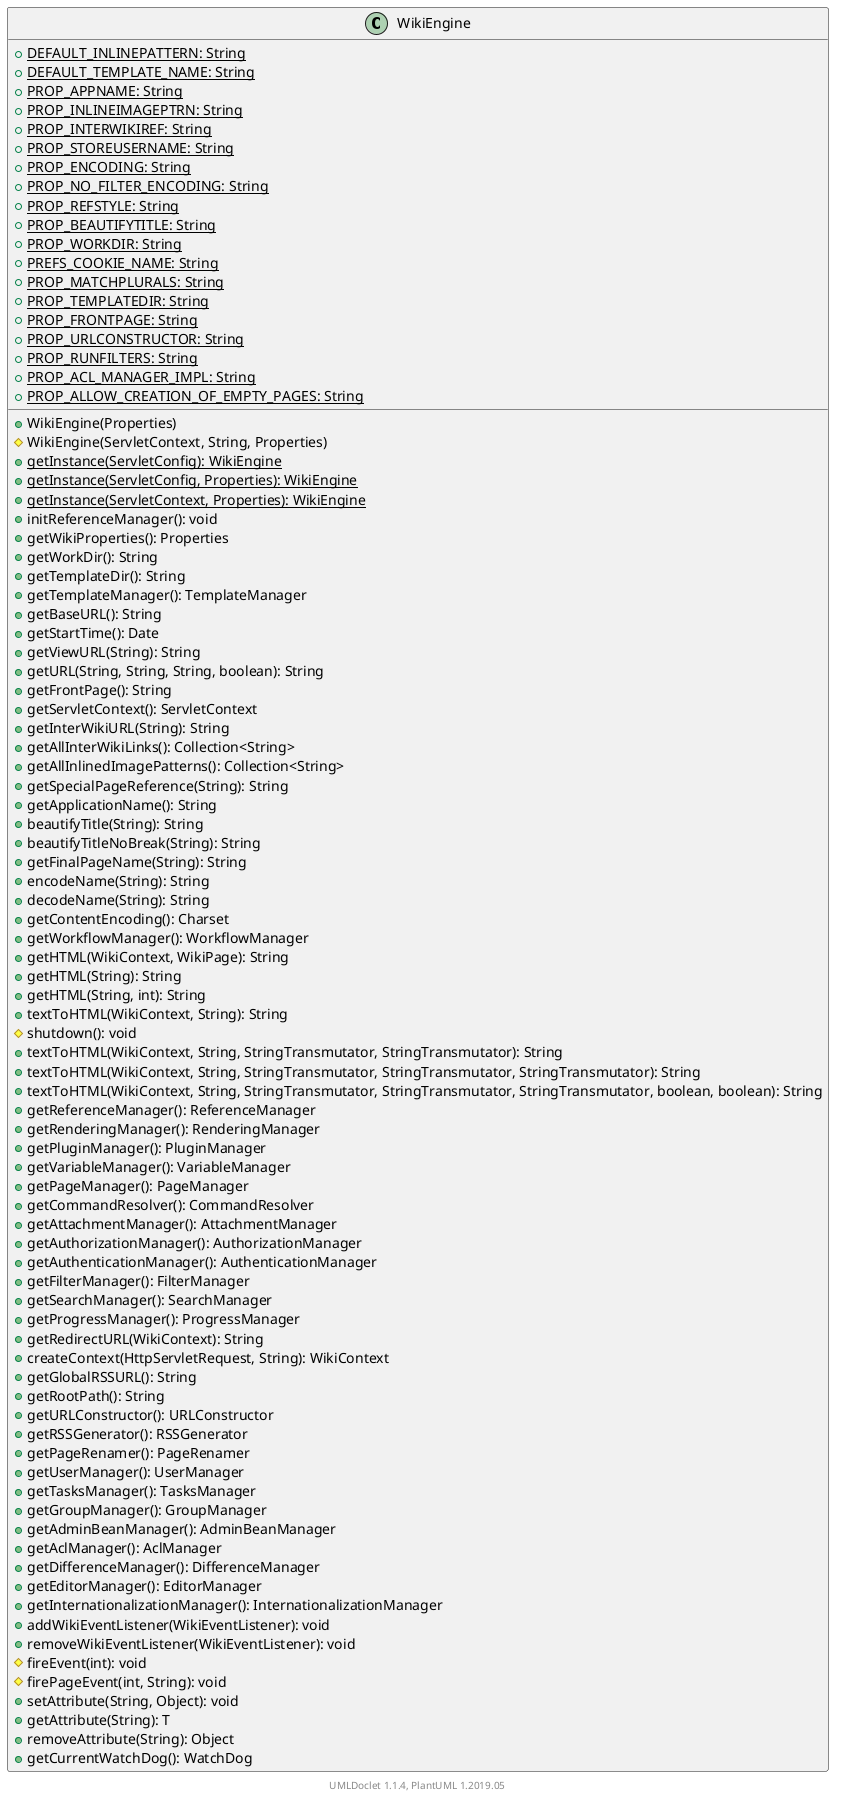 @startuml

    class WikiEngine [[WikiEngine.html]] {
        {static} +DEFAULT_INLINEPATTERN: String
        {static} +DEFAULT_TEMPLATE_NAME: String
        {static} +PROP_APPNAME: String
        {static} +PROP_INLINEIMAGEPTRN: String
        {static} +PROP_INTERWIKIREF: String
        {static} +PROP_STOREUSERNAME: String
        {static} +PROP_ENCODING: String
        {static} +PROP_NO_FILTER_ENCODING: String
        {static} +PROP_REFSTYLE: String
        {static} +PROP_BEAUTIFYTITLE: String
        {static} +PROP_WORKDIR: String
        {static} +PREFS_COOKIE_NAME: String
        {static} +PROP_MATCHPLURALS: String
        {static} +PROP_TEMPLATEDIR: String
        {static} +PROP_FRONTPAGE: String
        {static} +PROP_URLCONSTRUCTOR: String
        {static} +PROP_RUNFILTERS: String
        {static} +PROP_ACL_MANAGER_IMPL: String
        {static} +PROP_ALLOW_CREATION_OF_EMPTY_PAGES: String
        +WikiEngine(Properties)
        #WikiEngine(ServletContext, String, Properties)
        {static} +getInstance(ServletConfig): WikiEngine
        {static} +getInstance(ServletConfig, Properties): WikiEngine
        {static} +getInstance(ServletContext, Properties): WikiEngine
        +initReferenceManager(): void
        +getWikiProperties(): Properties
        +getWorkDir(): String
        +getTemplateDir(): String
        +getTemplateManager(): TemplateManager
        +getBaseURL(): String
        +getStartTime(): Date
        +getViewURL(String): String
        +getURL(String, String, String, boolean): String
        +getFrontPage(): String
        +getServletContext(): ServletContext
        +getInterWikiURL(String): String
        +getAllInterWikiLinks(): Collection<String>
        +getAllInlinedImagePatterns(): Collection<String>
        +getSpecialPageReference(String): String
        +getApplicationName(): String
        +beautifyTitle(String): String
        +beautifyTitleNoBreak(String): String
        +getFinalPageName(String): String
        +encodeName(String): String
        +decodeName(String): String
        +getContentEncoding(): Charset
        +getWorkflowManager(): WorkflowManager
        +getHTML(WikiContext, WikiPage): String
        +getHTML(String): String
        +getHTML(String, int): String
        +textToHTML(WikiContext, String): String
        #shutdown(): void
        +textToHTML(WikiContext, String, StringTransmutator, StringTransmutator): String
        +textToHTML(WikiContext, String, StringTransmutator, StringTransmutator, StringTransmutator): String
        +textToHTML(WikiContext, String, StringTransmutator, StringTransmutator, StringTransmutator, boolean, boolean): String
        +getReferenceManager(): ReferenceManager
        +getRenderingManager(): RenderingManager
        +getPluginManager(): PluginManager
        +getVariableManager(): VariableManager
        +getPageManager(): PageManager
        +getCommandResolver(): CommandResolver
        +getAttachmentManager(): AttachmentManager
        +getAuthorizationManager(): AuthorizationManager
        +getAuthenticationManager(): AuthenticationManager
        +getFilterManager(): FilterManager
        +getSearchManager(): SearchManager
        +getProgressManager(): ProgressManager
        +getRedirectURL(WikiContext): String
        +createContext(HttpServletRequest, String): WikiContext
        +getGlobalRSSURL(): String
        +getRootPath(): String
        +getURLConstructor(): URLConstructor
        +getRSSGenerator(): RSSGenerator
        +getPageRenamer(): PageRenamer
        +getUserManager(): UserManager
        +getTasksManager(): TasksManager
        +getGroupManager(): GroupManager
        +getAdminBeanManager(): AdminBeanManager
        +getAclManager(): AclManager
        +getDifferenceManager(): DifferenceManager
        +getEditorManager(): EditorManager
        +getInternationalizationManager(): InternationalizationManager
        +addWikiEventListener(WikiEventListener): void
        +removeWikiEventListener(WikiEventListener): void
        #fireEvent(int): void
        #firePageEvent(int, String): void
        +setAttribute(String, Object): void
        +getAttribute(String): T
        +removeAttribute(String): Object
        +getCurrentWatchDog(): WatchDog
    }


    center footer UMLDoclet 1.1.4, PlantUML 1.2019.05
@enduml
